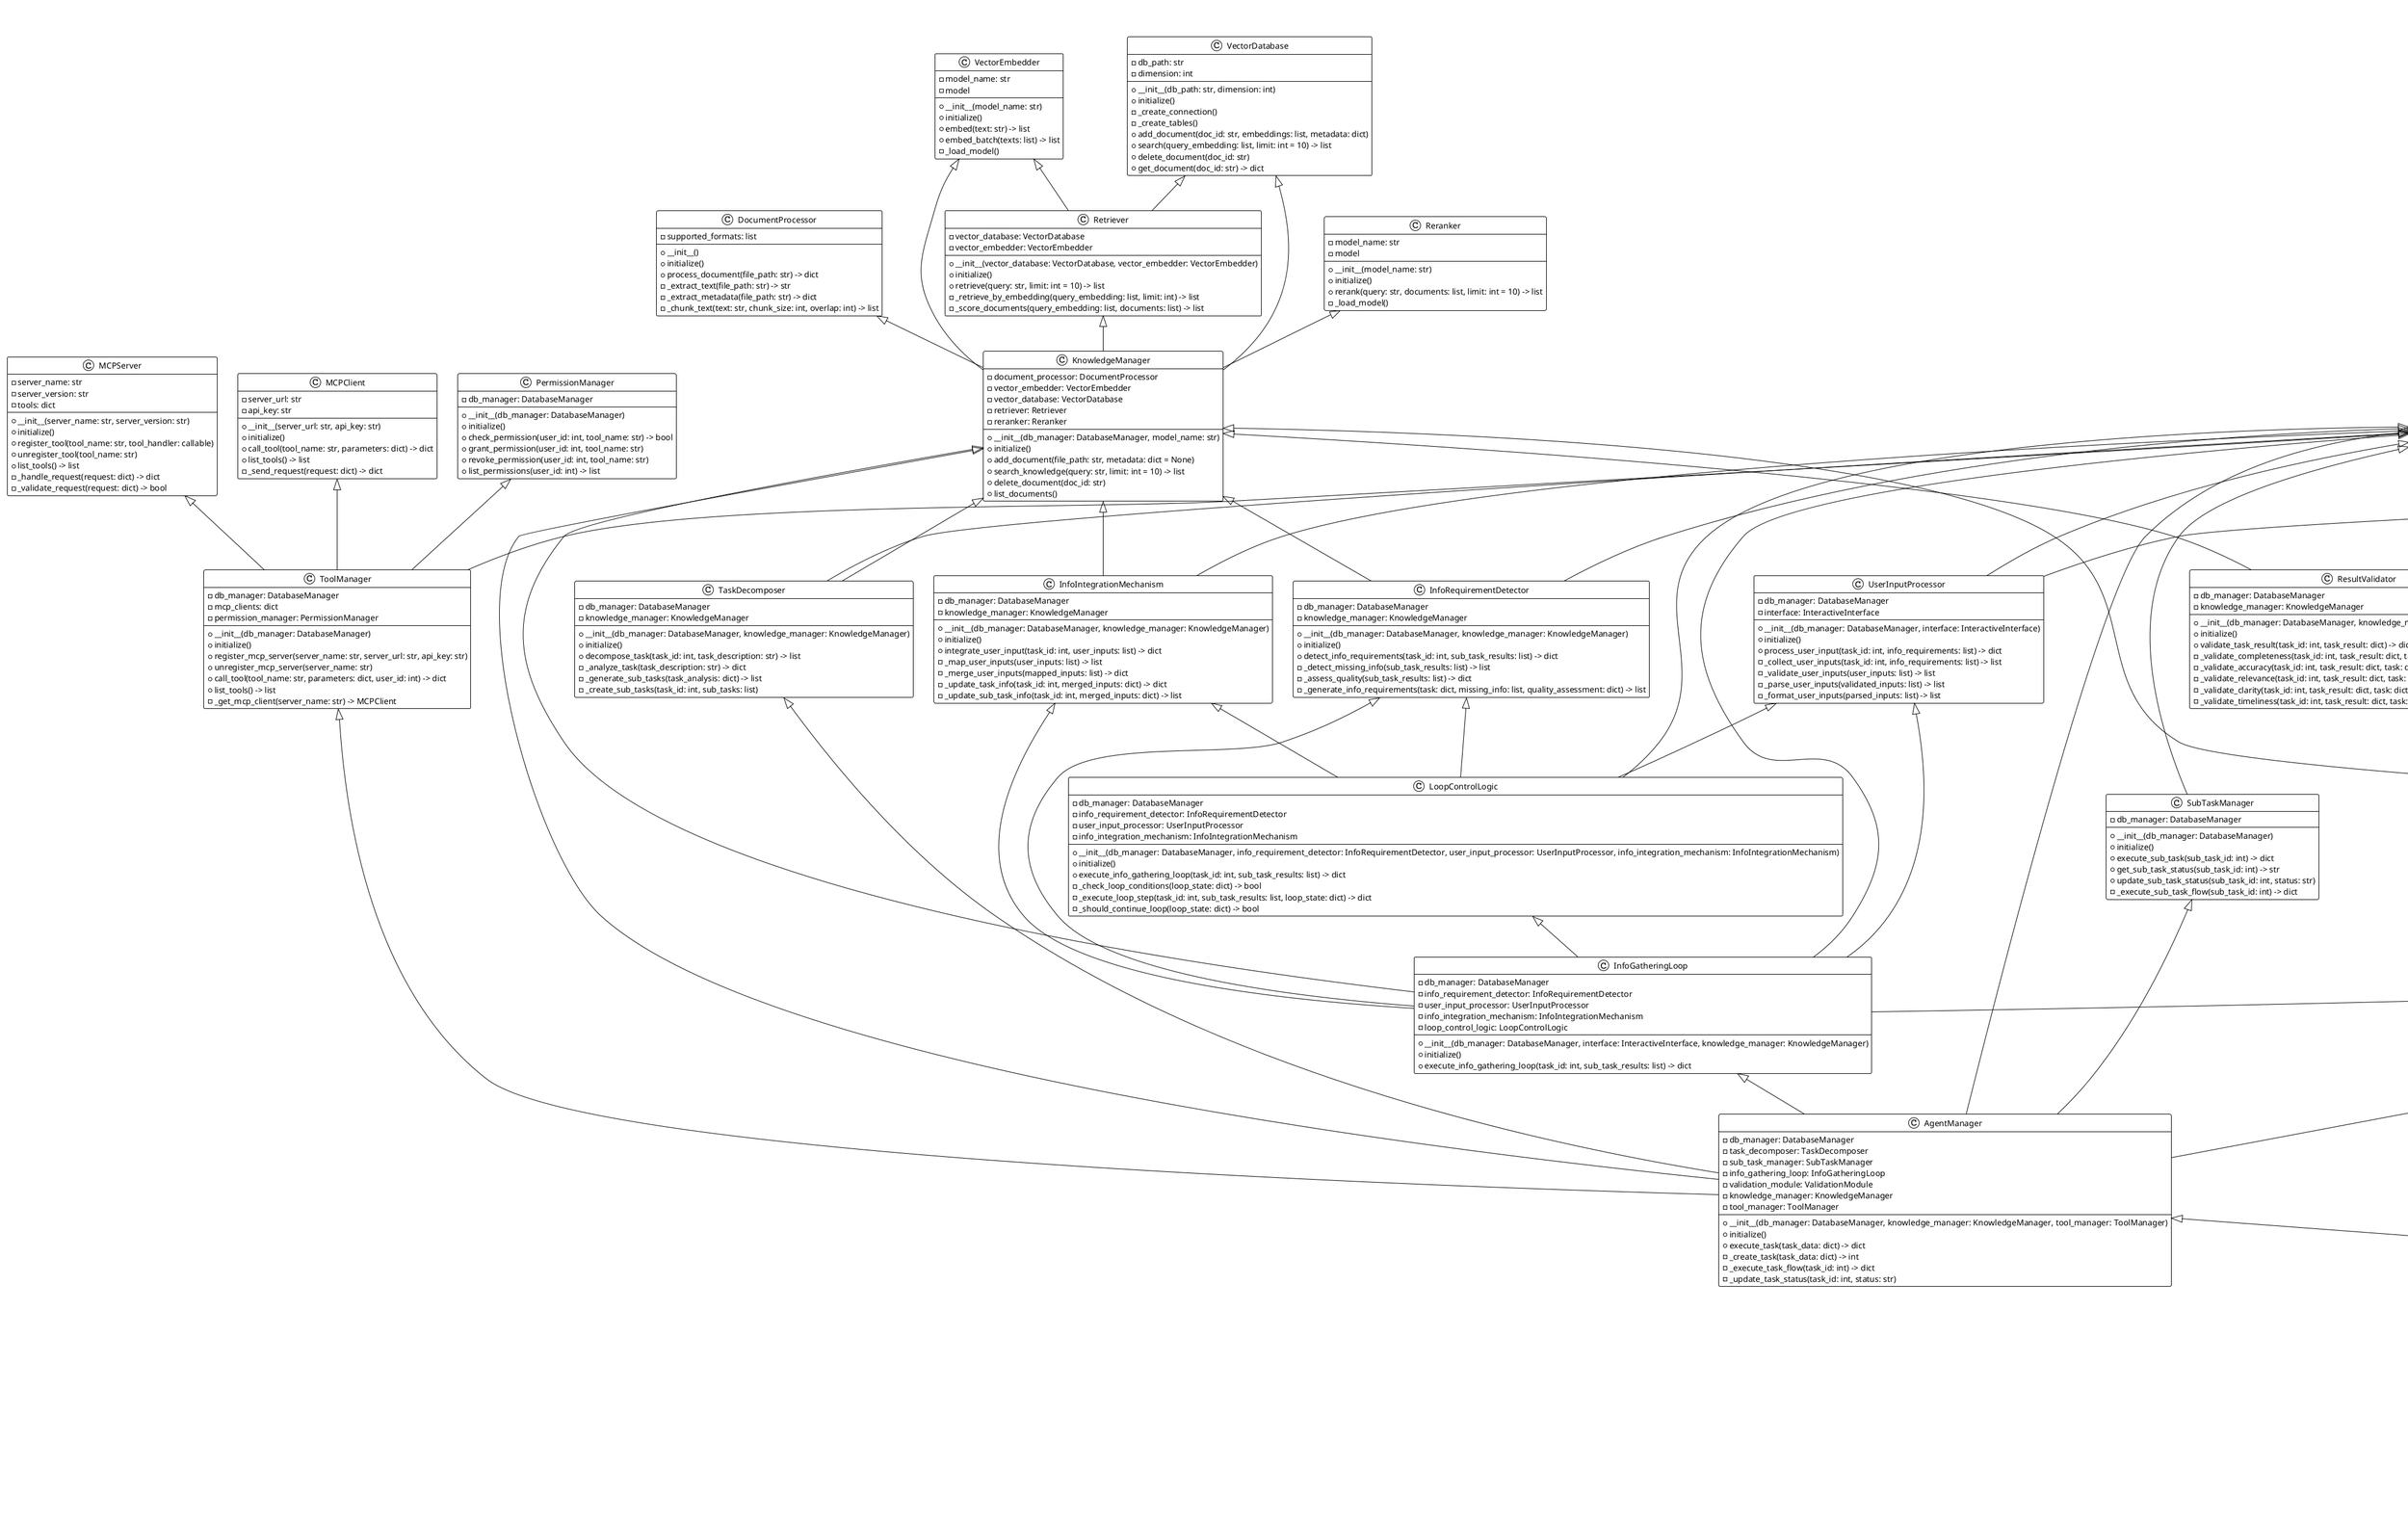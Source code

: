 @startuml 类图

!theme plain

title 智能Agent任务管理系统 - 类图

' 数据库管理相关类
class DatabaseManager {
  - db_path: str
  - connection: sqlite3.Connection
  + __init__(db_path: str)
  + initialize()
  + get_connection()
  + close_connection()
  + execute_query(query: str, params: tuple = None)
  + execute_update(query: str, params: tuple = None)
  + backup(backup_path: str)
  + restore(backup_path: str)
}

class TaskHistoryManager {
  - db_manager: DatabaseManager
  + __init__(db_manager: DatabaseManager)
  + initialize()
  + create_task(task_data: dict)
  + get_task(task_id: int)
  + update_task(task_id: int, task_data: dict)
  + delete_task(task_id: int)
  + create_sub_task(sub_task_data: dict)
  + get_sub_tasks(task_id: int)
  + update_sub_task(sub_task_id: int, sub_task_data: dict)
  + create_task_result(task_id: int, result_data: dict)
  + get_task_result(task_id: int)
  + create_task_validation(task_id: int, validation_data: dict)
  + get_task_validation(task_id: int)
  + create_user_confirmation(task_id: int, confirmation_data: dict)
  + get_user_confirmation(task_id: int)
}

class ConfigManager {
  - config_path: str
  - config: dict
  + __init__(config_path: str)
  + initialize()
  + load_config()
  + save_config()
  + get(key: str, default=None)
  + set(key: str, value)
  + has(key: str)
}

class UserManager {
  - db_manager: DatabaseManager
  + __init__(db_manager: DatabaseManager)
  + initialize()
  + create_user(user_data: dict)
  + get_user(user_id: int)
  + get_user_by_username(username: str)
  + update_user(user_id: int, user_data: dict)
  + delete_user(user_id: int)
  + authenticate_user(username: str, password: str)
}

class KnowledgeSourceManager {
  - db_manager: DatabaseManager
  + __init__(db_manager: DatabaseManager)
  + initialize()
  + create_knowledge_source(source_data: dict)
  + get_knowledge_source(source_id: int)
  + update_knowledge_source(source_id: int, source_data: dict)
  + delete_knowledge_source(source_id: int)
  + list_knowledge_sources()
}

class ToolLogManager {
  - db_manager: DatabaseManager
  + __init__(db_manager: DatabaseManager)
  + initialize()
  + create_tool_log(log_data: dict)
  + get_tool_logs(task_id: int = None, tool_name: str = None)
  + get_tool_log_stats(days: int = 30)
}

class BackupManager {
  - db_manager: DatabaseManager
  - backup_dir: str
  + __init__(db_manager: DatabaseManager, backup_dir: str)
  + initialize()
  + create_backup()
  + restore_backup(backup_path: str)
  + list_backups()
  + delete_backup(backup_path: str)
  + schedule_backup(interval: int)
}

' RAG知识管理相关类
class DocumentProcessor {
  - supported_formats: list
  + __init__()
  + initialize()
  + process_document(file_path: str) -> dict
  - _extract_text(file_path: str) -> str
  - _extract_metadata(file_path: str) -> dict
  - _chunk_text(text: str, chunk_size: int, overlap: int) -> list
}

class VectorEmbedder {
  - model_name: str
  - model
  + __init__(model_name: str)
  + initialize()
  + embed(text: str) -> list
  + embed_batch(texts: list) -> list
  - _load_model()
}

class VectorDatabase {
  - db_path: str
  - dimension: int
  + __init__(db_path: str, dimension: int)
  + initialize()
  - _create_connection()
  - _create_tables()
  + add_document(doc_id: str, embeddings: list, metadata: dict)
  + search(query_embedding: list, limit: int = 10) -> list
  + delete_document(doc_id: str)
  + get_document(doc_id: str) -> dict
}

class Retriever {
  - vector_database: VectorDatabase
  - vector_embedder: VectorEmbedder
  + __init__(vector_database: VectorDatabase, vector_embedder: VectorEmbedder)
  + initialize()
  + retrieve(query: str, limit: int = 10) -> list
  - _retrieve_by_embedding(query_embedding: list, limit: int) -> list
  - _score_documents(query_embedding: list, documents: list) -> list
}

class Reranker {
  - model_name: str
  - model
  + __init__(model_name: str)
  + initialize()
  + rerank(query: str, documents: list, limit: int = 10) -> list
  - _load_model()
}

class KnowledgeManager {
  - document_processor: DocumentProcessor
  - vector_embedder: VectorEmbedder
  - vector_database: VectorDatabase
  - retriever: Retriever
  - reranker: Reranker
  + __init__(db_manager: DatabaseManager, model_name: str)
  + initialize()
  + add_document(file_path: str, metadata: dict = None)
  + search_knowledge(query: str, limit: int = 10) -> list
  + delete_document(doc_id: str)
  + list_documents()
}

' MCP工具管理相关类
class MCPServer {
  - server_name: str
  - server_version: str
  - tools: dict
  + __init__(server_name: str, server_version: str)
  + initialize()
  + register_tool(tool_name: str, tool_handler: callable)
  + unregister_tool(tool_name: str)
  + list_tools() -> list
  - _handle_request(request: dict) -> dict
  - _validate_request(request: dict) -> bool
}

class MCPClient {
  - server_url: str
  - api_key: str
  + __init__(server_url: str, api_key: str)
  + initialize()
  + call_tool(tool_name: str, parameters: dict) -> dict
  + list_tools() -> list
  - _send_request(request: dict) -> dict
}

class ToolManager {
  - db_manager: DatabaseManager
  - mcp_clients: dict
  - permission_manager: PermissionManager
  + __init__(db_manager: DatabaseManager)
  + initialize()
  + register_mcp_server(server_name: str, server_url: str, api_key: str)
  + unregister_mcp_server(server_name: str)
  + call_tool(tool_name: str, parameters: dict, user_id: int) -> dict
  + list_tools() -> list
  - _get_mcp_client(server_name: str) -> MCPClient
}

class PermissionManager {
  - db_manager: DatabaseManager
  + __init__(db_manager: DatabaseManager)
  + initialize()
  + check_permission(user_id: int, tool_name: str) -> bool
  + grant_permission(user_id: int, tool_name: str)
  + revoke_permission(user_id: int, tool_name: str)
  + list_permissions(user_id: int) -> list
}

' Agent流程管理相关类
class AgentManager {
  - db_manager: DatabaseManager
  - task_decomposer: TaskDecomposer
  - sub_task_manager: SubTaskManager
  - info_gathering_loop: InfoGatheringLoop
  - validation_module: ValidationModule
  - knowledge_manager: KnowledgeManager
  - tool_manager: ToolManager
  + __init__(db_manager: DatabaseManager, knowledge_manager: KnowledgeManager, tool_manager: ToolManager)
  + initialize()
  + execute_task(task_data: dict) -> dict
  - _create_task(task_data: dict) -> int
  - _execute_task_flow(task_id: int) -> dict
  - _update_task_status(task_id: int, status: str)
}

class TaskDecomposer {
  - db_manager: DatabaseManager
  - knowledge_manager: KnowledgeManager
  + __init__(db_manager: DatabaseManager, knowledge_manager: KnowledgeManager)
  + initialize()
  + decompose_task(task_id: int, task_description: str) -> list
  - _analyze_task(task_description: str) -> dict
  - _generate_sub_tasks(task_analysis: dict) -> list
  - _create_sub_tasks(task_id: int, sub_tasks: list)
}

class SubTaskManager {
  - db_manager: DatabaseManager
  + __init__(db_manager: DatabaseManager)
  + initialize()
  + execute_sub_task(sub_task_id: int) -> dict
  + get_sub_task_status(sub_task_id: int) -> str
  + update_sub_task_status(sub_task_id: int, status: str)
  - _execute_sub_task_flow(sub_task_id: int) -> dict
}

class InfoGatheringLoop {
  - db_manager: DatabaseManager
  - info_requirement_detector: InfoRequirementDetector
  - user_input_processor: UserInputProcessor
  - info_integration_mechanism: InfoIntegrationMechanism
  - loop_control_logic: LoopControlLogic
  + __init__(db_manager: DatabaseManager, interface: InteractiveInterface, knowledge_manager: KnowledgeManager)
  + initialize()
  + execute_info_gathering_loop(task_id: int, sub_task_results: list) -> dict
}

class ValidationModule {
  - db_manager: DatabaseManager
  - result_validator: ResultValidator
  - validation_report_generator: ValidationReportGenerator
  - user_confirmation_manager: UserConfirmationManager
  + __init__(db_manager: DatabaseManager, knowledge_manager: KnowledgeManager, interface: InteractiveInterface)
  + initialize()
  + validate_task_result(task_id: int, task_result: dict) -> dict
  - _generate_validation_report(task_id: int, validation_result: dict) -> str
  - _request_user_confirmation(task_id: int, confirmation_type: str, data: dict) -> dict
}

' 信息补充循环相关类
class InfoRequirementDetector {
  - db_manager: DatabaseManager
  - knowledge_manager: KnowledgeManager
  + __init__(db_manager: DatabaseManager, knowledge_manager: KnowledgeManager)
  + initialize()
  + detect_info_requirements(task_id: int, sub_task_results: list) -> dict
  - _detect_missing_info(sub_task_results: list) -> list
  - _assess_quality(sub_task_results: list) -> dict
  - _generate_info_requirements(task: dict, missing_info: list, quality_assessment: dict) -> list
}

class UserInputProcessor {
  - db_manager: DatabaseManager
  - interface: InteractiveInterface
  + __init__(db_manager: DatabaseManager, interface: InteractiveInterface)
  + initialize()
  + process_user_input(task_id: int, info_requirements: list) -> dict
  - _collect_user_inputs(task_id: int, info_requirements: list) -> list
  - _validate_user_inputs(user_inputs: list) -> list
  - _parse_user_inputs(validated_inputs: list) -> list
  - _format_user_inputs(parsed_inputs: list) -> list
}

class InfoIntegrationMechanism {
  - db_manager: DatabaseManager
  - knowledge_manager: KnowledgeManager
  + __init__(db_manager: DatabaseManager, knowledge_manager: KnowledgeManager)
  + initialize()
  + integrate_user_input(task_id: int, user_inputs: list) -> dict
  - _map_user_inputs(user_inputs: list) -> list
  - _merge_user_inputs(mapped_inputs: list) -> dict
  - _update_task_info(task_id: int, merged_inputs: dict) -> dict
  - _update_sub_task_info(task_id: int, merged_inputs: dict) -> list
}

class LoopControlLogic {
  - db_manager: DatabaseManager
  - info_requirement_detector: InfoRequirementDetector
  - user_input_processor: UserInputProcessor
  - info_integration_mechanism: InfoIntegrationMechanism
  + __init__(db_manager: DatabaseManager, info_requirement_detector: InfoRequirementDetector, user_input_processor: UserInputProcessor, info_integration_mechanism: InfoIntegrationMechanism)
  + initialize()
  + execute_info_gathering_loop(task_id: int, sub_task_results: list) -> dict
  - _check_loop_conditions(loop_state: dict) -> bool
  - _execute_loop_step(task_id: int, sub_task_results: list, loop_state: dict) -> dict
  - _should_continue_loop(loop_state: dict) -> bool
}

' LLM验证模块相关类
class ResultValidator {
  - db_manager: DatabaseManager
  - knowledge_manager: KnowledgeManager
  + __init__(db_manager: DatabaseManager, knowledge_manager: KnowledgeManager)
  + initialize()
  + validate_task_result(task_id: int, task_result: dict) -> dict
  - _validate_completeness(task_id: int, task_result: dict, task: dict) -> dict
  - _validate_accuracy(task_id: int, task_result: dict, task: dict) -> dict
  - _validate_relevance(task_id: int, task_result: dict, task: dict) -> dict
  - _validate_clarity(task_id: int, task_result: dict, task: dict) -> dict
  - _validate_timeliness(task_id: int, task_result: dict, task: dict) -> dict
}

class ValidationReportGenerator {
  - db_manager: DatabaseManager
  + __init__(db_manager: DatabaseManager)
  + initialize()
  + generate_validation_report(task_id: int, template_type: str = "detailed", format_type: str = "html") -> str
  - _generate_basic_report(task_id: int, task: dict, task_result: dict, validation_result: dict) -> dict
  - _generate_detailed_report(task_id: int, task: dict, task_result: dict, validation_result: dict) -> dict
  - _generate_summary_report(task_id: int, task: dict, task_result: dict, validation_result: dict) -> dict
  - _generate_executive_report(task_id: int, task: dict, task_result: dict, validation_result: dict) -> dict
}

class UserConfirmationManager {
  - db_manager: DatabaseManager
  - interface: InteractiveInterface
  + __init__(db_manager: DatabaseManager, interface: InteractiveInterface)
  + initialize()
  + request_confirmation(task_id: int, confirmation_type: str, data: dict, message: str = None) -> dict
  - _handle_task_result_confirmation(task_id: int, confirmation_state: dict) -> dict
  - _handle_validation_report_confirmation(task_id: int, confirmation_state: dict) -> dict
  - _handle_improvement_suggestion_confirmation(task_id: int, confirmation_state: dict) -> dict
  - _handle_task_retry_confirmation(task_id: int, confirmation_state: dict) -> dict
  - _handle_task_stop_confirmation(task_id: int, confirmation_state: dict) -> dict
}

' 命令行交互相关类
class CLIParser {
  + __init__()
  + parse_args(args: list) -> dict
  - _create_parser()
}

class InteractiveInterface {
  + __init__()
  + message(message: str, level: str = "info")
  + prompt(message: str, default: str = "") -> str
  + confirm(message: str) -> bool
  + select(message: str, options: list) -> str
  - _print_message(message: str, level: str)
  - _get_input(prompt: str, default: str = "") -> str
}

class ProgressDisplay {
  + __init__()
  + start_progress(message: str, total: int)
  + update_progress(current: int)
  + finish_progress()
  - _format_progress(current: int, total: int) -> str
}

class ResultFormatter {
  + __init__()
  + format_result(result: dict, format_type: str = "text") -> str
  - _format_text_result(result: dict) -> str
  - _format_json_result(result: dict) -> str
  - _format_table_result(result: dict) -> str
}

class CLIApplication {
  - db_manager: DatabaseManager
  - config_manager: ConfigManager
  - agent_manager: AgentManager
  - cli_parser: CLIParser
  - interface: InteractiveInterface
  - progress_display: ProgressDisplay
  - result_formatter: ResultFormatter
  + __init__()
  + initialize()
  + run()
  - _handle_command(command: str, args: dict)
  - _execute_task(task_description: str)
  - _list_tasks()
  - _show_task(task_id: int)
  - _show_task_result(task_id: int)
}

' 类之间的关系
DatabaseManager <|-- TaskHistoryManager
DatabaseManager <|-- ConfigManager
DatabaseManager <|-- UserManager
DatabaseManager <|-- KnowledgeSourceManager
DatabaseManager <|-- ToolLogManager
DatabaseManager <|-- BackupManager

DocumentProcessor <|-- KnowledgeManager
VectorEmbedder <|-- KnowledgeManager
VectorDatabase <|-- KnowledgeManager
Retriever <|-- KnowledgeManager
Reranker <|-- KnowledgeManager

VectorDatabase <|-- Retriever
VectorEmbedder <|-- Retriever

MCPServer <|-- ToolManager
MCPClient <|-- ToolManager
DatabaseManager <|-- ToolManager
PermissionManager <|-- ToolManager

DatabaseManager <|-- AgentManager
TaskDecomposer <|-- AgentManager
SubTaskManager <|-- AgentManager
InfoGatheringLoop <|-- AgentManager
ValidationModule <|-- AgentManager
KnowledgeManager <|-- AgentManager
ToolManager <|-- AgentManager

DatabaseManager <|-- TaskDecomposer
KnowledgeManager <|-- TaskDecomposer

DatabaseManager <|-- SubTaskManager

DatabaseManager <|-- InfoGatheringLoop
InteractiveInterface <|-- InfoGatheringLoop
KnowledgeManager <|-- InfoGatheringLoop
InfoRequirementDetector <|-- InfoGatheringLoop
UserInputProcessor <|-- InfoGatheringLoop
InfoIntegrationMechanism <|-- InfoGatheringLoop
LoopControlLogic <|-- InfoGatheringLoop

DatabaseManager <|-- InfoRequirementDetector
KnowledgeManager <|-- InfoRequirementDetector

DatabaseManager <|-- UserInputProcessor
InteractiveInterface <|-- UserInputProcessor

DatabaseManager <|-- InfoIntegrationMechanism
KnowledgeManager <|-- InfoIntegrationMechanism

DatabaseManager <|-- LoopControlLogic
InfoRequirementDetector <|-- LoopControlLogic
UserInputProcessor <|-- LoopControlLogic
InfoIntegrationMechanism <|-- LoopControlLogic

DatabaseManager <|-- ValidationModule
KnowledgeManager <|-- ValidationModule
InteractiveInterface <|-- ValidationModule
ResultValidator <|-- ValidationModule
ValidationReportGenerator <|-- ValidationModule
UserConfirmationManager <|-- ValidationModule

DatabaseManager <|-- ResultValidator
KnowledgeManager <|-- ResultValidator

DatabaseManager <|-- ValidationReportGenerator

DatabaseManager <|-- UserConfirmationManager
InteractiveInterface <|-- UserConfirmationManager

DatabaseManager <|-- CLIApplication
ConfigManager <|-- CLIApplication
AgentManager <|-- CLIApplication
CLIParser <|-- CLIApplication
InteractiveInterface <|-- CLIApplication
ProgressDisplay <|-- CLIApplication
ResultFormatter <|-- CLIApplication

@enduml